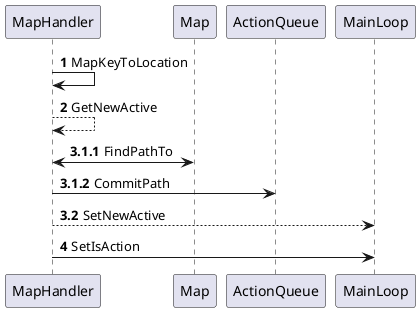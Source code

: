 @startuml
'https://plantuml.com/sequence-diagram

autonumber

MapHandler -> MapHandler: MapKeyToLocation
MapHandler --> MapHandler: GetNewActive
autonumber 3.1.1
MapHandler <-> Map: FindPathTo
MapHandler -> ActionQueue: CommitPath /' When you move using map screen'/
autonumber 3.2
MapHandler --> MainLoop: SetNewActive /' When you move on the map screen '/
autonumber 4
MapHandler -> MainLoop: SetIsAction
@enduml